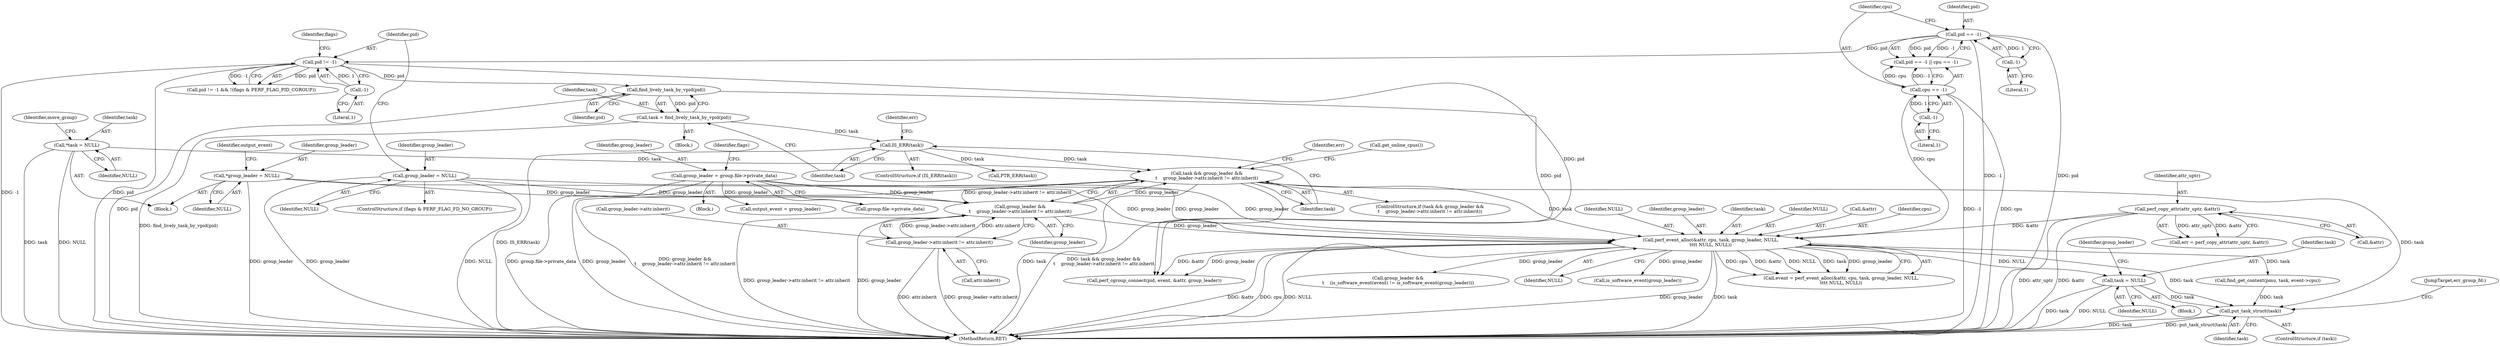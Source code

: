 digraph "0_linux_c3c87e770458aa004bd7ed3f29945ff436fd6511@pointer" {
"1000446" [label="(Call,task = NULL)"];
"1000330" [label="(Call,perf_event_alloc(&attr, cpu, task, group_leader, NULL,\n\t\t\t\t NULL, NULL))"];
"1000171" [label="(Call,perf_copy_attr(attr_uptr, &attr))"];
"1000223" [label="(Call,cpu == -1)"];
"1000225" [label="(Call,-1)"];
"1000308" [label="(Call,task && group_leader &&\n\t    group_leader->attr.inherit != attr.inherit)"];
"1000148" [label="(Call,*task = NULL)"];
"1000299" [label="(Call,IS_ERR(task))"];
"1000294" [label="(Call,task = find_lively_task_by_vpid(pid))"];
"1000296" [label="(Call,find_lively_task_by_vpid(pid))"];
"1000285" [label="(Call,pid != -1)"];
"1000219" [label="(Call,pid == -1)"];
"1000221" [label="(Call,-1)"];
"1000287" [label="(Call,-1)"];
"1000310" [label="(Call,group_leader &&\n\t    group_leader->attr.inherit != attr.inherit)"];
"1000129" [label="(Call,*group_leader = NULL)"];
"1000262" [label="(Call,group_leader = group.file->private_data)"];
"1000280" [label="(Call,group_leader = NULL)"];
"1000312" [label="(Call,group_leader->attr.inherit != attr.inherit)"];
"1000658" [label="(Call,put_task_struct(task))"];
"1000223" [label="(Call,cpu == -1)"];
"1000318" [label="(Call,attr.inherit)"];
"1000330" [label="(Call,perf_event_alloc(&attr, cpu, task, group_leader, NULL,\n\t\t\t\t NULL, NULL))"];
"1000443" [label="(Block,)"];
"1000313" [label="(Call,group_leader->attr.inherit)"];
"1000225" [label="(Call,-1)"];
"1000393" [label="(Call,group_leader &&\n\t    (is_software_event(event) != is_software_event(group_leader)))"];
"1000294" [label="(Call,task = find_lively_task_by_vpid(pid))"];
"1000148" [label="(Call,*task = NULL)"];
"1000276" [label="(ControlStructure,if (flags & PERF_FLAG_FD_NO_GROUP))"];
"1000172" [label="(Identifier,attr_uptr)"];
"1000282" [label="(Identifier,NULL)"];
"1000656" [label="(ControlStructure,if (task))"];
"1000450" [label="(Identifier,group_leader)"];
"1000281" [label="(Identifier,group_leader)"];
"1000296" [label="(Call,find_lively_task_by_vpid(pid))"];
"1000222" [label="(Literal,1)"];
"1000336" [label="(Identifier,NULL)"];
"1000335" [label="(Identifier,group_leader)"];
"1000218" [label="(Call,pid == -1 || cpu == -1)"];
"1000299" [label="(Call,IS_ERR(task))"];
"1000291" [label="(Identifier,flags)"];
"1000221" [label="(Call,-1)"];
"1000310" [label="(Call,group_leader &&\n\t    group_leader->attr.inherit != attr.inherit)"];
"1000298" [label="(ControlStructure,if (IS_ERR(task)))"];
"1000130" [label="(Identifier,group_leader)"];
"1000659" [label="(Identifier,task)"];
"1000171" [label="(Call,perf_copy_attr(attr_uptr, &attr))"];
"1000303" [label="(Identifier,err)"];
"1000169" [label="(Call,err = perf_copy_attr(attr_uptr, &attr))"];
"1000219" [label="(Call,pid == -1)"];
"1000129" [label="(Call,*group_leader = NULL)"];
"1000334" [label="(Identifier,task)"];
"1000308" [label="(Call,task && group_leader &&\n\t    group_leader->attr.inherit != attr.inherit)"];
"1000220" [label="(Identifier,pid)"];
"1000131" [label="(Identifier,NULL)"];
"1000271" [label="(Identifier,flags)"];
"1000263" [label="(Identifier,group_leader)"];
"1000304" [label="(Call,PTR_ERR(task))"];
"1000286" [label="(Identifier,pid)"];
"1000150" [label="(Identifier,NULL)"];
"1000323" [label="(Identifier,err)"];
"1000658" [label="(Call,put_task_struct(task))"];
"1000284" [label="(Call,pid != -1 && !(flags & PERF_FLAG_PID_CGROUP))"];
"1000280" [label="(Call,group_leader = NULL)"];
"1000273" [label="(Call,output_event = group_leader)"];
"1000355" [label="(Call,perf_cgroup_connect(pid, event, &attr, group_leader))"];
"1000307" [label="(ControlStructure,if (task && group_leader &&\n\t    group_leader->attr.inherit != attr.inherit))"];
"1000448" [label="(Identifier,NULL)"];
"1000337" [label="(Identifier,NULL)"];
"1000660" [label="(JumpTarget,err_group_fd:)"];
"1000312" [label="(Call,group_leader->attr.inherit != attr.inherit)"];
"1000149" [label="(Identifier,task)"];
"1000311" [label="(Identifier,group_leader)"];
"1000262" [label="(Call,group_leader = group.file->private_data)"];
"1000264" [label="(Call,group.file->private_data)"];
"1000226" [label="(Literal,1)"];
"1000338" [label="(Identifier,NULL)"];
"1000127" [label="(Block,)"];
"1000426" [label="(Call,find_get_context(pmu, task, event->cpu))"];
"1000224" [label="(Identifier,cpu)"];
"1000155" [label="(Identifier,move_group)"];
"1000285" [label="(Call,pid != -1)"];
"1000252" [label="(Block,)"];
"1000398" [label="(Call,is_software_event(group_leader))"];
"1000447" [label="(Identifier,task)"];
"1000297" [label="(Identifier,pid)"];
"1000668" [label="(MethodReturn,RET)"];
"1000328" [label="(Call,event = perf_event_alloc(&attr, cpu, task, group_leader, NULL,\n\t\t\t\t NULL, NULL))"];
"1000446" [label="(Call,task = NULL)"];
"1000309" [label="(Identifier,task)"];
"1000331" [label="(Call,&attr)"];
"1000173" [label="(Call,&attr)"];
"1000327" [label="(Call,get_online_cpus())"];
"1000300" [label="(Identifier,task)"];
"1000293" [label="(Block,)"];
"1000295" [label="(Identifier,task)"];
"1000287" [label="(Call,-1)"];
"1000333" [label="(Identifier,cpu)"];
"1000288" [label="(Literal,1)"];
"1000134" [label="(Identifier,output_event)"];
"1000446" -> "1000443"  [label="AST: "];
"1000446" -> "1000448"  [label="CFG: "];
"1000447" -> "1000446"  [label="AST: "];
"1000448" -> "1000446"  [label="AST: "];
"1000450" -> "1000446"  [label="CFG: "];
"1000446" -> "1000668"  [label="DDG: task"];
"1000446" -> "1000668"  [label="DDG: NULL"];
"1000330" -> "1000446"  [label="DDG: NULL"];
"1000446" -> "1000658"  [label="DDG: task"];
"1000330" -> "1000328"  [label="AST: "];
"1000330" -> "1000338"  [label="CFG: "];
"1000331" -> "1000330"  [label="AST: "];
"1000333" -> "1000330"  [label="AST: "];
"1000334" -> "1000330"  [label="AST: "];
"1000335" -> "1000330"  [label="AST: "];
"1000336" -> "1000330"  [label="AST: "];
"1000337" -> "1000330"  [label="AST: "];
"1000338" -> "1000330"  [label="AST: "];
"1000328" -> "1000330"  [label="CFG: "];
"1000330" -> "1000668"  [label="DDG: task"];
"1000330" -> "1000668"  [label="DDG: &attr"];
"1000330" -> "1000668"  [label="DDG: cpu"];
"1000330" -> "1000668"  [label="DDG: NULL"];
"1000330" -> "1000668"  [label="DDG: group_leader"];
"1000330" -> "1000328"  [label="DDG: cpu"];
"1000330" -> "1000328"  [label="DDG: &attr"];
"1000330" -> "1000328"  [label="DDG: NULL"];
"1000330" -> "1000328"  [label="DDG: task"];
"1000330" -> "1000328"  [label="DDG: group_leader"];
"1000171" -> "1000330"  [label="DDG: &attr"];
"1000223" -> "1000330"  [label="DDG: cpu"];
"1000308" -> "1000330"  [label="DDG: task"];
"1000129" -> "1000330"  [label="DDG: group_leader"];
"1000310" -> "1000330"  [label="DDG: group_leader"];
"1000262" -> "1000330"  [label="DDG: group_leader"];
"1000280" -> "1000330"  [label="DDG: group_leader"];
"1000330" -> "1000355"  [label="DDG: &attr"];
"1000330" -> "1000355"  [label="DDG: group_leader"];
"1000330" -> "1000393"  [label="DDG: group_leader"];
"1000330" -> "1000398"  [label="DDG: group_leader"];
"1000330" -> "1000426"  [label="DDG: task"];
"1000330" -> "1000658"  [label="DDG: task"];
"1000171" -> "1000169"  [label="AST: "];
"1000171" -> "1000173"  [label="CFG: "];
"1000172" -> "1000171"  [label="AST: "];
"1000173" -> "1000171"  [label="AST: "];
"1000169" -> "1000171"  [label="CFG: "];
"1000171" -> "1000668"  [label="DDG: attr_uptr"];
"1000171" -> "1000668"  [label="DDG: &attr"];
"1000171" -> "1000169"  [label="DDG: attr_uptr"];
"1000171" -> "1000169"  [label="DDG: &attr"];
"1000223" -> "1000218"  [label="AST: "];
"1000223" -> "1000225"  [label="CFG: "];
"1000224" -> "1000223"  [label="AST: "];
"1000225" -> "1000223"  [label="AST: "];
"1000218" -> "1000223"  [label="CFG: "];
"1000223" -> "1000668"  [label="DDG: -1"];
"1000223" -> "1000668"  [label="DDG: cpu"];
"1000223" -> "1000218"  [label="DDG: cpu"];
"1000223" -> "1000218"  [label="DDG: -1"];
"1000225" -> "1000223"  [label="DDG: 1"];
"1000225" -> "1000226"  [label="CFG: "];
"1000226" -> "1000225"  [label="AST: "];
"1000308" -> "1000307"  [label="AST: "];
"1000308" -> "1000309"  [label="CFG: "];
"1000308" -> "1000310"  [label="CFG: "];
"1000309" -> "1000308"  [label="AST: "];
"1000310" -> "1000308"  [label="AST: "];
"1000323" -> "1000308"  [label="CFG: "];
"1000327" -> "1000308"  [label="CFG: "];
"1000308" -> "1000668"  [label="DDG: group_leader &&\n\t    group_leader->attr.inherit != attr.inherit"];
"1000308" -> "1000668"  [label="DDG: task"];
"1000308" -> "1000668"  [label="DDG: task && group_leader &&\n\t    group_leader->attr.inherit != attr.inherit"];
"1000148" -> "1000308"  [label="DDG: task"];
"1000299" -> "1000308"  [label="DDG: task"];
"1000310" -> "1000308"  [label="DDG: group_leader"];
"1000310" -> "1000308"  [label="DDG: group_leader->attr.inherit != attr.inherit"];
"1000308" -> "1000658"  [label="DDG: task"];
"1000148" -> "1000127"  [label="AST: "];
"1000148" -> "1000150"  [label="CFG: "];
"1000149" -> "1000148"  [label="AST: "];
"1000150" -> "1000148"  [label="AST: "];
"1000155" -> "1000148"  [label="CFG: "];
"1000148" -> "1000668"  [label="DDG: task"];
"1000148" -> "1000668"  [label="DDG: NULL"];
"1000299" -> "1000298"  [label="AST: "];
"1000299" -> "1000300"  [label="CFG: "];
"1000300" -> "1000299"  [label="AST: "];
"1000303" -> "1000299"  [label="CFG: "];
"1000309" -> "1000299"  [label="CFG: "];
"1000299" -> "1000668"  [label="DDG: IS_ERR(task)"];
"1000294" -> "1000299"  [label="DDG: task"];
"1000299" -> "1000304"  [label="DDG: task"];
"1000294" -> "1000293"  [label="AST: "];
"1000294" -> "1000296"  [label="CFG: "];
"1000295" -> "1000294"  [label="AST: "];
"1000296" -> "1000294"  [label="AST: "];
"1000300" -> "1000294"  [label="CFG: "];
"1000294" -> "1000668"  [label="DDG: find_lively_task_by_vpid(pid)"];
"1000296" -> "1000294"  [label="DDG: pid"];
"1000296" -> "1000297"  [label="CFG: "];
"1000297" -> "1000296"  [label="AST: "];
"1000296" -> "1000668"  [label="DDG: pid"];
"1000285" -> "1000296"  [label="DDG: pid"];
"1000296" -> "1000355"  [label="DDG: pid"];
"1000285" -> "1000284"  [label="AST: "];
"1000285" -> "1000287"  [label="CFG: "];
"1000286" -> "1000285"  [label="AST: "];
"1000287" -> "1000285"  [label="AST: "];
"1000291" -> "1000285"  [label="CFG: "];
"1000284" -> "1000285"  [label="CFG: "];
"1000285" -> "1000668"  [label="DDG: pid"];
"1000285" -> "1000668"  [label="DDG: -1"];
"1000285" -> "1000284"  [label="DDG: pid"];
"1000285" -> "1000284"  [label="DDG: -1"];
"1000219" -> "1000285"  [label="DDG: pid"];
"1000287" -> "1000285"  [label="DDG: 1"];
"1000285" -> "1000355"  [label="DDG: pid"];
"1000219" -> "1000218"  [label="AST: "];
"1000219" -> "1000221"  [label="CFG: "];
"1000220" -> "1000219"  [label="AST: "];
"1000221" -> "1000219"  [label="AST: "];
"1000224" -> "1000219"  [label="CFG: "];
"1000218" -> "1000219"  [label="CFG: "];
"1000219" -> "1000668"  [label="DDG: -1"];
"1000219" -> "1000668"  [label="DDG: pid"];
"1000219" -> "1000218"  [label="DDG: pid"];
"1000219" -> "1000218"  [label="DDG: -1"];
"1000221" -> "1000219"  [label="DDG: 1"];
"1000221" -> "1000222"  [label="CFG: "];
"1000222" -> "1000221"  [label="AST: "];
"1000287" -> "1000288"  [label="CFG: "];
"1000288" -> "1000287"  [label="AST: "];
"1000310" -> "1000311"  [label="CFG: "];
"1000310" -> "1000312"  [label="CFG: "];
"1000311" -> "1000310"  [label="AST: "];
"1000312" -> "1000310"  [label="AST: "];
"1000310" -> "1000668"  [label="DDG: group_leader->attr.inherit != attr.inherit"];
"1000310" -> "1000668"  [label="DDG: group_leader"];
"1000129" -> "1000310"  [label="DDG: group_leader"];
"1000262" -> "1000310"  [label="DDG: group_leader"];
"1000280" -> "1000310"  [label="DDG: group_leader"];
"1000312" -> "1000310"  [label="DDG: group_leader->attr.inherit"];
"1000312" -> "1000310"  [label="DDG: attr.inherit"];
"1000129" -> "1000127"  [label="AST: "];
"1000129" -> "1000131"  [label="CFG: "];
"1000130" -> "1000129"  [label="AST: "];
"1000131" -> "1000129"  [label="AST: "];
"1000134" -> "1000129"  [label="CFG: "];
"1000129" -> "1000668"  [label="DDG: group_leader"];
"1000262" -> "1000252"  [label="AST: "];
"1000262" -> "1000264"  [label="CFG: "];
"1000263" -> "1000262"  [label="AST: "];
"1000264" -> "1000262"  [label="AST: "];
"1000271" -> "1000262"  [label="CFG: "];
"1000262" -> "1000668"  [label="DDG: group.file->private_data"];
"1000262" -> "1000668"  [label="DDG: group_leader"];
"1000262" -> "1000273"  [label="DDG: group_leader"];
"1000280" -> "1000276"  [label="AST: "];
"1000280" -> "1000282"  [label="CFG: "];
"1000281" -> "1000280"  [label="AST: "];
"1000282" -> "1000280"  [label="AST: "];
"1000286" -> "1000280"  [label="CFG: "];
"1000280" -> "1000668"  [label="DDG: NULL"];
"1000280" -> "1000668"  [label="DDG: group_leader"];
"1000312" -> "1000318"  [label="CFG: "];
"1000313" -> "1000312"  [label="AST: "];
"1000318" -> "1000312"  [label="AST: "];
"1000312" -> "1000668"  [label="DDG: attr.inherit"];
"1000312" -> "1000668"  [label="DDG: group_leader->attr.inherit"];
"1000658" -> "1000656"  [label="AST: "];
"1000658" -> "1000659"  [label="CFG: "];
"1000659" -> "1000658"  [label="AST: "];
"1000660" -> "1000658"  [label="CFG: "];
"1000658" -> "1000668"  [label="DDG: put_task_struct(task)"];
"1000658" -> "1000668"  [label="DDG: task"];
"1000426" -> "1000658"  [label="DDG: task"];
}
